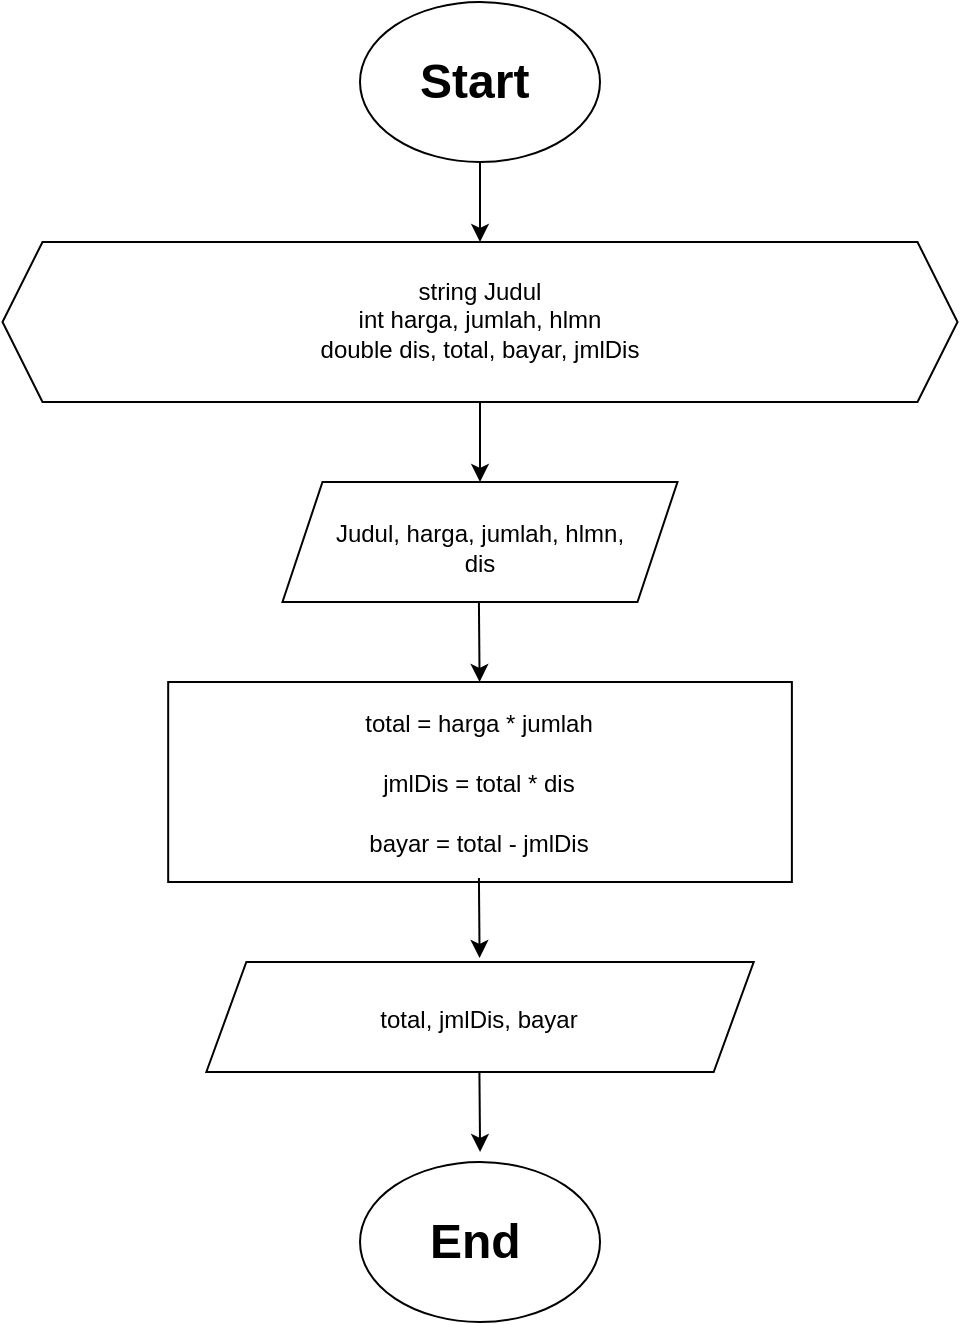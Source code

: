 <mxfile version="21.7.5" type="device">
  <diagram name="Halaman-1" id="vlpawr2Y57BiZ3LMWvtj">
    <mxGraphModel dx="2587" dy="3294" grid="1" gridSize="10" guides="1" tooltips="1" connect="1" arrows="1" fold="1" page="1" pageScale="1" pageWidth="827" pageHeight="1169" math="0" shadow="0">
      <root>
        <mxCell id="0" />
        <mxCell id="1" parent="0" />
        <mxCell id="4SpTV8QktgEQ_dRScUnQ-26" value="" style="shape=parallelogram;perimeter=parallelogramPerimeter;whiteSpace=wrap;html=1;fixedSize=1;" vertex="1" parent="1">
          <mxGeometry x="-56.83" y="-1840" width="273.68" height="55" as="geometry" />
        </mxCell>
        <mxCell id="4SpTV8QktgEQ_dRScUnQ-9" value="" style="shape=hexagon;perimeter=hexagonPerimeter2;whiteSpace=wrap;html=1;fixedSize=1;" vertex="1" parent="1">
          <mxGeometry x="-158.75" y="-2200" width="477.5" height="80" as="geometry" />
        </mxCell>
        <mxCell id="4SpTV8QktgEQ_dRScUnQ-1" value="" style="ellipse;whiteSpace=wrap;html=1;strokeColor=#000000;" vertex="1" parent="1">
          <mxGeometry x="20" y="-2320" width="120" height="80" as="geometry" />
        </mxCell>
        <mxCell id="4SpTV8QktgEQ_dRScUnQ-2" value="&lt;h1&gt;Start&lt;/h1&gt;" style="text;html=1;strokeColor=none;fillColor=none;spacing=5;spacingTop=-20;whiteSpace=wrap;overflow=hidden;rounded=0;" vertex="1" parent="1">
          <mxGeometry x="45" y="-2300" width="70" height="30" as="geometry" />
        </mxCell>
        <mxCell id="4SpTV8QktgEQ_dRScUnQ-4" value="" style="endArrow=classic;html=1;rounded=0;exitX=0.5;exitY=1;exitDx=0;exitDy=0;" edge="1" parent="1" source="4SpTV8QktgEQ_dRScUnQ-1">
          <mxGeometry width="50" height="50" relative="1" as="geometry">
            <mxPoint x="40" y="-2220" as="sourcePoint" />
            <mxPoint x="80" y="-2200" as="targetPoint" />
          </mxGeometry>
        </mxCell>
        <mxCell id="4SpTV8QktgEQ_dRScUnQ-5" value="" style="shape=parallelogram;perimeter=parallelogramPerimeter;whiteSpace=wrap;html=1;fixedSize=1;" vertex="1" parent="1">
          <mxGeometry x="-18.76" y="-2080" width="197.5" height="60" as="geometry" />
        </mxCell>
        <mxCell id="4SpTV8QktgEQ_dRScUnQ-8" value="string Judul&lt;br&gt;int harga, jumlah, hlmn&lt;br&gt;double dis, total, bayar, jmlDis&lt;p style=&quot;text-align:justify;line-height:150%&quot; class=&quot;MsoNormal&quot;&gt;&lt;/p&gt;" style="text;html=1;strokeColor=none;fillColor=none;align=center;verticalAlign=middle;whiteSpace=wrap;rounded=0;" vertex="1" parent="1">
          <mxGeometry x="-160" y="-2200" width="480" height="90" as="geometry" />
        </mxCell>
        <mxCell id="4SpTV8QktgEQ_dRScUnQ-10" value="" style="endArrow=classic;html=1;rounded=0;exitX=0.5;exitY=1;exitDx=0;exitDy=0;" edge="1" parent="1">
          <mxGeometry width="50" height="50" relative="1" as="geometry">
            <mxPoint x="80" y="-2120" as="sourcePoint" />
            <mxPoint x="80" y="-2080" as="targetPoint" />
          </mxGeometry>
        </mxCell>
        <mxCell id="4SpTV8QktgEQ_dRScUnQ-12" value="" style="rounded=0;whiteSpace=wrap;html=1;" vertex="1" parent="1">
          <mxGeometry x="-75.91" y="-1980" width="311.85" height="100" as="geometry" />
        </mxCell>
        <mxCell id="4SpTV8QktgEQ_dRScUnQ-11" value="Judul, harga, jumlah, hlmn, dis" style="text;html=1;strokeColor=none;fillColor=none;align=center;verticalAlign=middle;whiteSpace=wrap;rounded=0;" vertex="1" parent="1">
          <mxGeometry x="-1.07" y="-2080" width="162.12" height="65" as="geometry" />
        </mxCell>
        <mxCell id="4SpTV8QktgEQ_dRScUnQ-14" value="&lt;p style=&quot;line-height: 150%;&quot; class=&quot;MsoNormal&quot;&gt;total = harga * jumlah&lt;/p&gt;&lt;p style=&quot;line-height: 150%;&quot; class=&quot;MsoNormal&quot;&gt;jmlDis = total * dis&lt;/p&gt;&lt;p style=&quot;line-height: 150%;&quot; class=&quot;MsoNormal&quot;&gt;bayar = total - jmlDis&lt;/p&gt;" style="text;html=1;strokeColor=none;fillColor=none;align=center;verticalAlign=middle;whiteSpace=wrap;rounded=0;" vertex="1" parent="1">
          <mxGeometry x="-120.65" y="-1950" width="401.33" height="40" as="geometry" />
        </mxCell>
        <mxCell id="4SpTV8QktgEQ_dRScUnQ-21" value="" style="ellipse;whiteSpace=wrap;html=1;strokeColor=#000000;" vertex="1" parent="1">
          <mxGeometry x="20.01" y="-1740" width="120" height="80" as="geometry" />
        </mxCell>
        <mxCell id="4SpTV8QktgEQ_dRScUnQ-22" value="&lt;h1&gt;End&lt;/h1&gt;" style="text;html=1;strokeColor=none;fillColor=none;spacing=5;spacingTop=-20;whiteSpace=wrap;overflow=hidden;rounded=0;" vertex="1" parent="1">
          <mxGeometry x="50.01" y="-1720" width="60" height="30" as="geometry" />
        </mxCell>
        <mxCell id="4SpTV8QktgEQ_dRScUnQ-37" value="" style="endArrow=classic;html=1;rounded=0;" edge="1" parent="1">
          <mxGeometry width="50" height="50" relative="1" as="geometry">
            <mxPoint x="79.46" y="-2020" as="sourcePoint" />
            <mxPoint x="79.8" y="-1980" as="targetPoint" />
          </mxGeometry>
        </mxCell>
        <mxCell id="4SpTV8QktgEQ_dRScUnQ-38" value="" style="endArrow=classic;html=1;rounded=0;" edge="1" parent="1">
          <mxGeometry width="50" height="50" relative="1" as="geometry">
            <mxPoint x="79.46" y="-1882" as="sourcePoint" />
            <mxPoint x="79.8" y="-1842" as="targetPoint" />
          </mxGeometry>
        </mxCell>
        <mxCell id="4SpTV8QktgEQ_dRScUnQ-40" value="" style="endArrow=classic;html=1;rounded=0;" edge="1" parent="1">
          <mxGeometry width="50" height="50" relative="1" as="geometry">
            <mxPoint x="79.71" y="-1785" as="sourcePoint" />
            <mxPoint x="80.05" y="-1745" as="targetPoint" />
          </mxGeometry>
        </mxCell>
        <mxCell id="4SpTV8QktgEQ_dRScUnQ-43" value="&lt;p style=&quot;line-height: 150%;&quot; class=&quot;MsoNormal&quot;&gt;&lt;font style=&quot;font-size: 12px;&quot;&gt;total, jmlDis, bayar&lt;/font&gt;&lt;br&gt;&lt;/p&gt;" style="text;html=1;strokeColor=none;fillColor=none;align=center;verticalAlign=middle;whiteSpace=wrap;rounded=0;" vertex="1" parent="1">
          <mxGeometry x="-120.65" y="-1832.5" width="401.33" height="40" as="geometry" />
        </mxCell>
      </root>
    </mxGraphModel>
  </diagram>
</mxfile>
